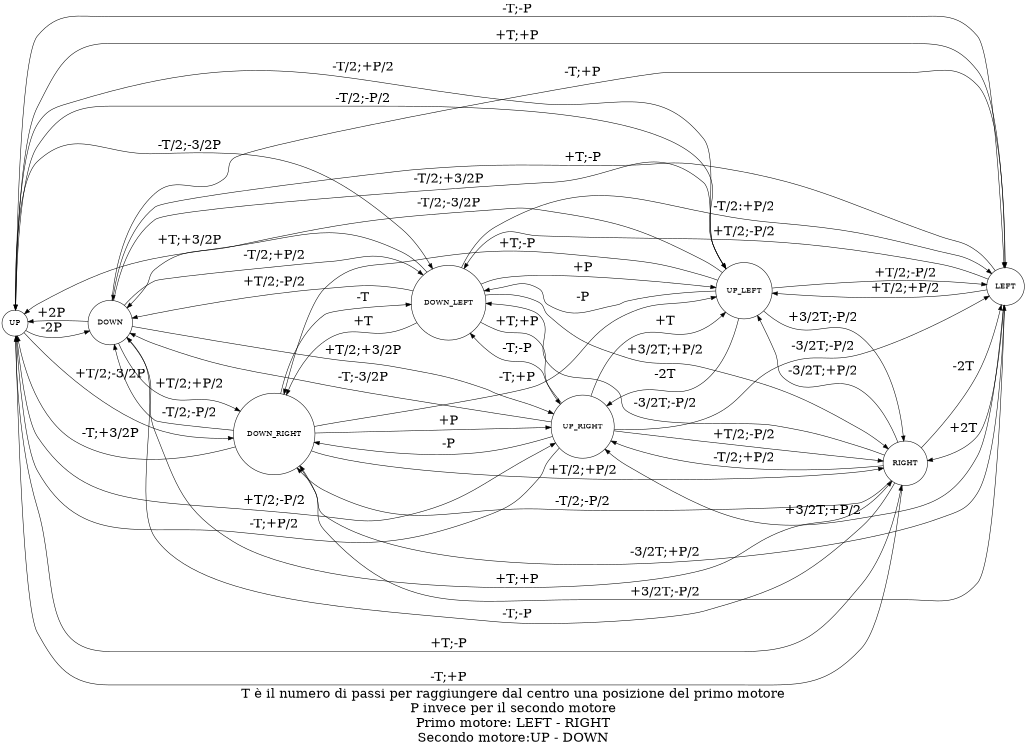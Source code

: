 digraph finite_state_machine {
	fontsize = 25;
	rankdir=LR;
	size="10,5" 
	node [shape = circle];
	edge [fontsize = 25];
	label = "T è il numero di passi per raggiungere dal centro una posizione del primo motore\nP invece per il secondo motore\nPrimo motore: LEFT - RIGHT\nSecondo motore:UP - DOWN";

	UP -> DOWN [ label = "-2P" ];
	UP -> LEFT [ label = "-T;-P" ];
	UP -> RIGHT [ label = "+T;-P" ];
	UP -> UP_LEFT [ label = "-T/2;-P/2" ];
	UP -> UP_RIGHT [ label = "+T/2;-P/2" ];
	UP -> DOWN_LEFT [ label = "-T/2;-3/2P" ];
	UP -> DOWN_RIGHT [ label = "+T/2;-3/2P" ];
	DOWN -> UP [ label = "+2P" ];
	DOWN -> LEFT [ label = "-T;+P" ];
	DOWN -> RIGHT [ label = "+T;+P" ];
	DOWN -> UP_LEFT [ label = "-T/2;+3/2P" ];
	DOWN -> UP_RIGHT [ label = "+T/2;+3/2P" ];
	DOWN -> DOWN_LEFT [ label = "-T/2;+P/2" ];
	DOWN -> DOWN_RIGHT [ label = "+T/2;+P/2" ];
	LEFT -> UP [ label = "+T;+P" ];
	LEFT -> DOWN [ label = "+T;-P" ];
	LEFT -> RIGHT [ label = "+2T" ];
	LEFT -> UP_LEFT [ label = "+T/2;+P/2" ];
	LEFT -> UP_RIGHT [ label = "+3/2T;+P/2" ];
	LEFT -> DOWN_LEFT [ label = "+T/2;-P/2" ];
	LEFT -> DOWN_RIGHT [ label = "+3/2T;-P/2" ];
	RIGHT -> UP [ label = "-T;+P" ];
	RIGHT -> DOWN [ label = "-T;-P" ];
	RIGHT -> LEFT [ label = "-2T" ];
	RIGHT -> UP_LEFT [ label = "-3/2T;+P/2" ];
	RIGHT -> UP_RIGHT [ label = "-T/2;+P/2" ];
	RIGHT -> DOWN_LEFT [ label = "-3/2T;-P/2" ];
	RIGHT -> DOWN_RIGHT [ label = "-T/2;-P/2" ];
	UP_LEFT -> UP [ label = "-T/2;+P/2" ];
	UP_LEFT -> DOWN [ label = "-T/2;-3/2P" ];
	UP_LEFT -> LEFT [ label = "+T/2;-P/2" ];
	UP_LEFT -> RIGHT [ label = "+3/2T;-P/2" ];
	UP_LEFT -> UP_RIGHT [ label = "-2T" ];
	UP_LEFT -> DOWN_LEFT [ label = "-P" ];
	UP_LEFT -> DOWN_RIGHT [ label = "+T;-P" ];
	UP_RIGHT -> UP [ label = "-T;+P/2" ];
	UP_RIGHT -> DOWN [ label = "-T;-3/2P" ];
	UP_RIGHT -> LEFT [ label = "-3/2T;-P/2" ];
	UP_RIGHT -> RIGHT [ label = "+T/2;-P/2" ];
	UP_RIGHT -> UP_LEFT [ label = "+T" ];
	UP_RIGHT -> DOWN_LEFT [ label = "-T;-P" ];
	UP_RIGHT -> DOWN_RIGHT [ label = "-P" ];
	DOWN_LEFT -> UP [ label = "+T;+3/2P" ];
	DOWN_LEFT -> DOWN [ label = "+T/2;-P/2" ];
	DOWN_LEFT -> LEFT [ label = "-T/2:+P/2" ];
	DOWN_LEFT -> RIGHT [ label = "+3/2T;+P/2" ];
	DOWN_LEFT -> UP_LEFT [ label = "+P" ];
	DOWN_LEFT -> UP_RIGHT [ label = "+T;+P" ];
	DOWN_LEFT -> DOWN_RIGHT [ label = "+T" ];
	DOWN_RIGHT -> UP [ label = "-T;+3/2P" ];
	DOWN_RIGHT -> DOWN [ label = "-T/2;-P/2" ];
	DOWN_RIGHT -> LEFT [ label = "-3/2T;+P/2" ];
	DOWN_RIGHT -> RIGHT [ label = "+T/2;+P/2" ];
	DOWN_RIGHT -> UP_LEFT [ label = "-T;+P" ];
	DOWN_RIGHT -> UP_RIGHT [ label = "+P" ];
	DOWN_RIGHT -> DOWN_LEFT [ label = "-T" ];
}